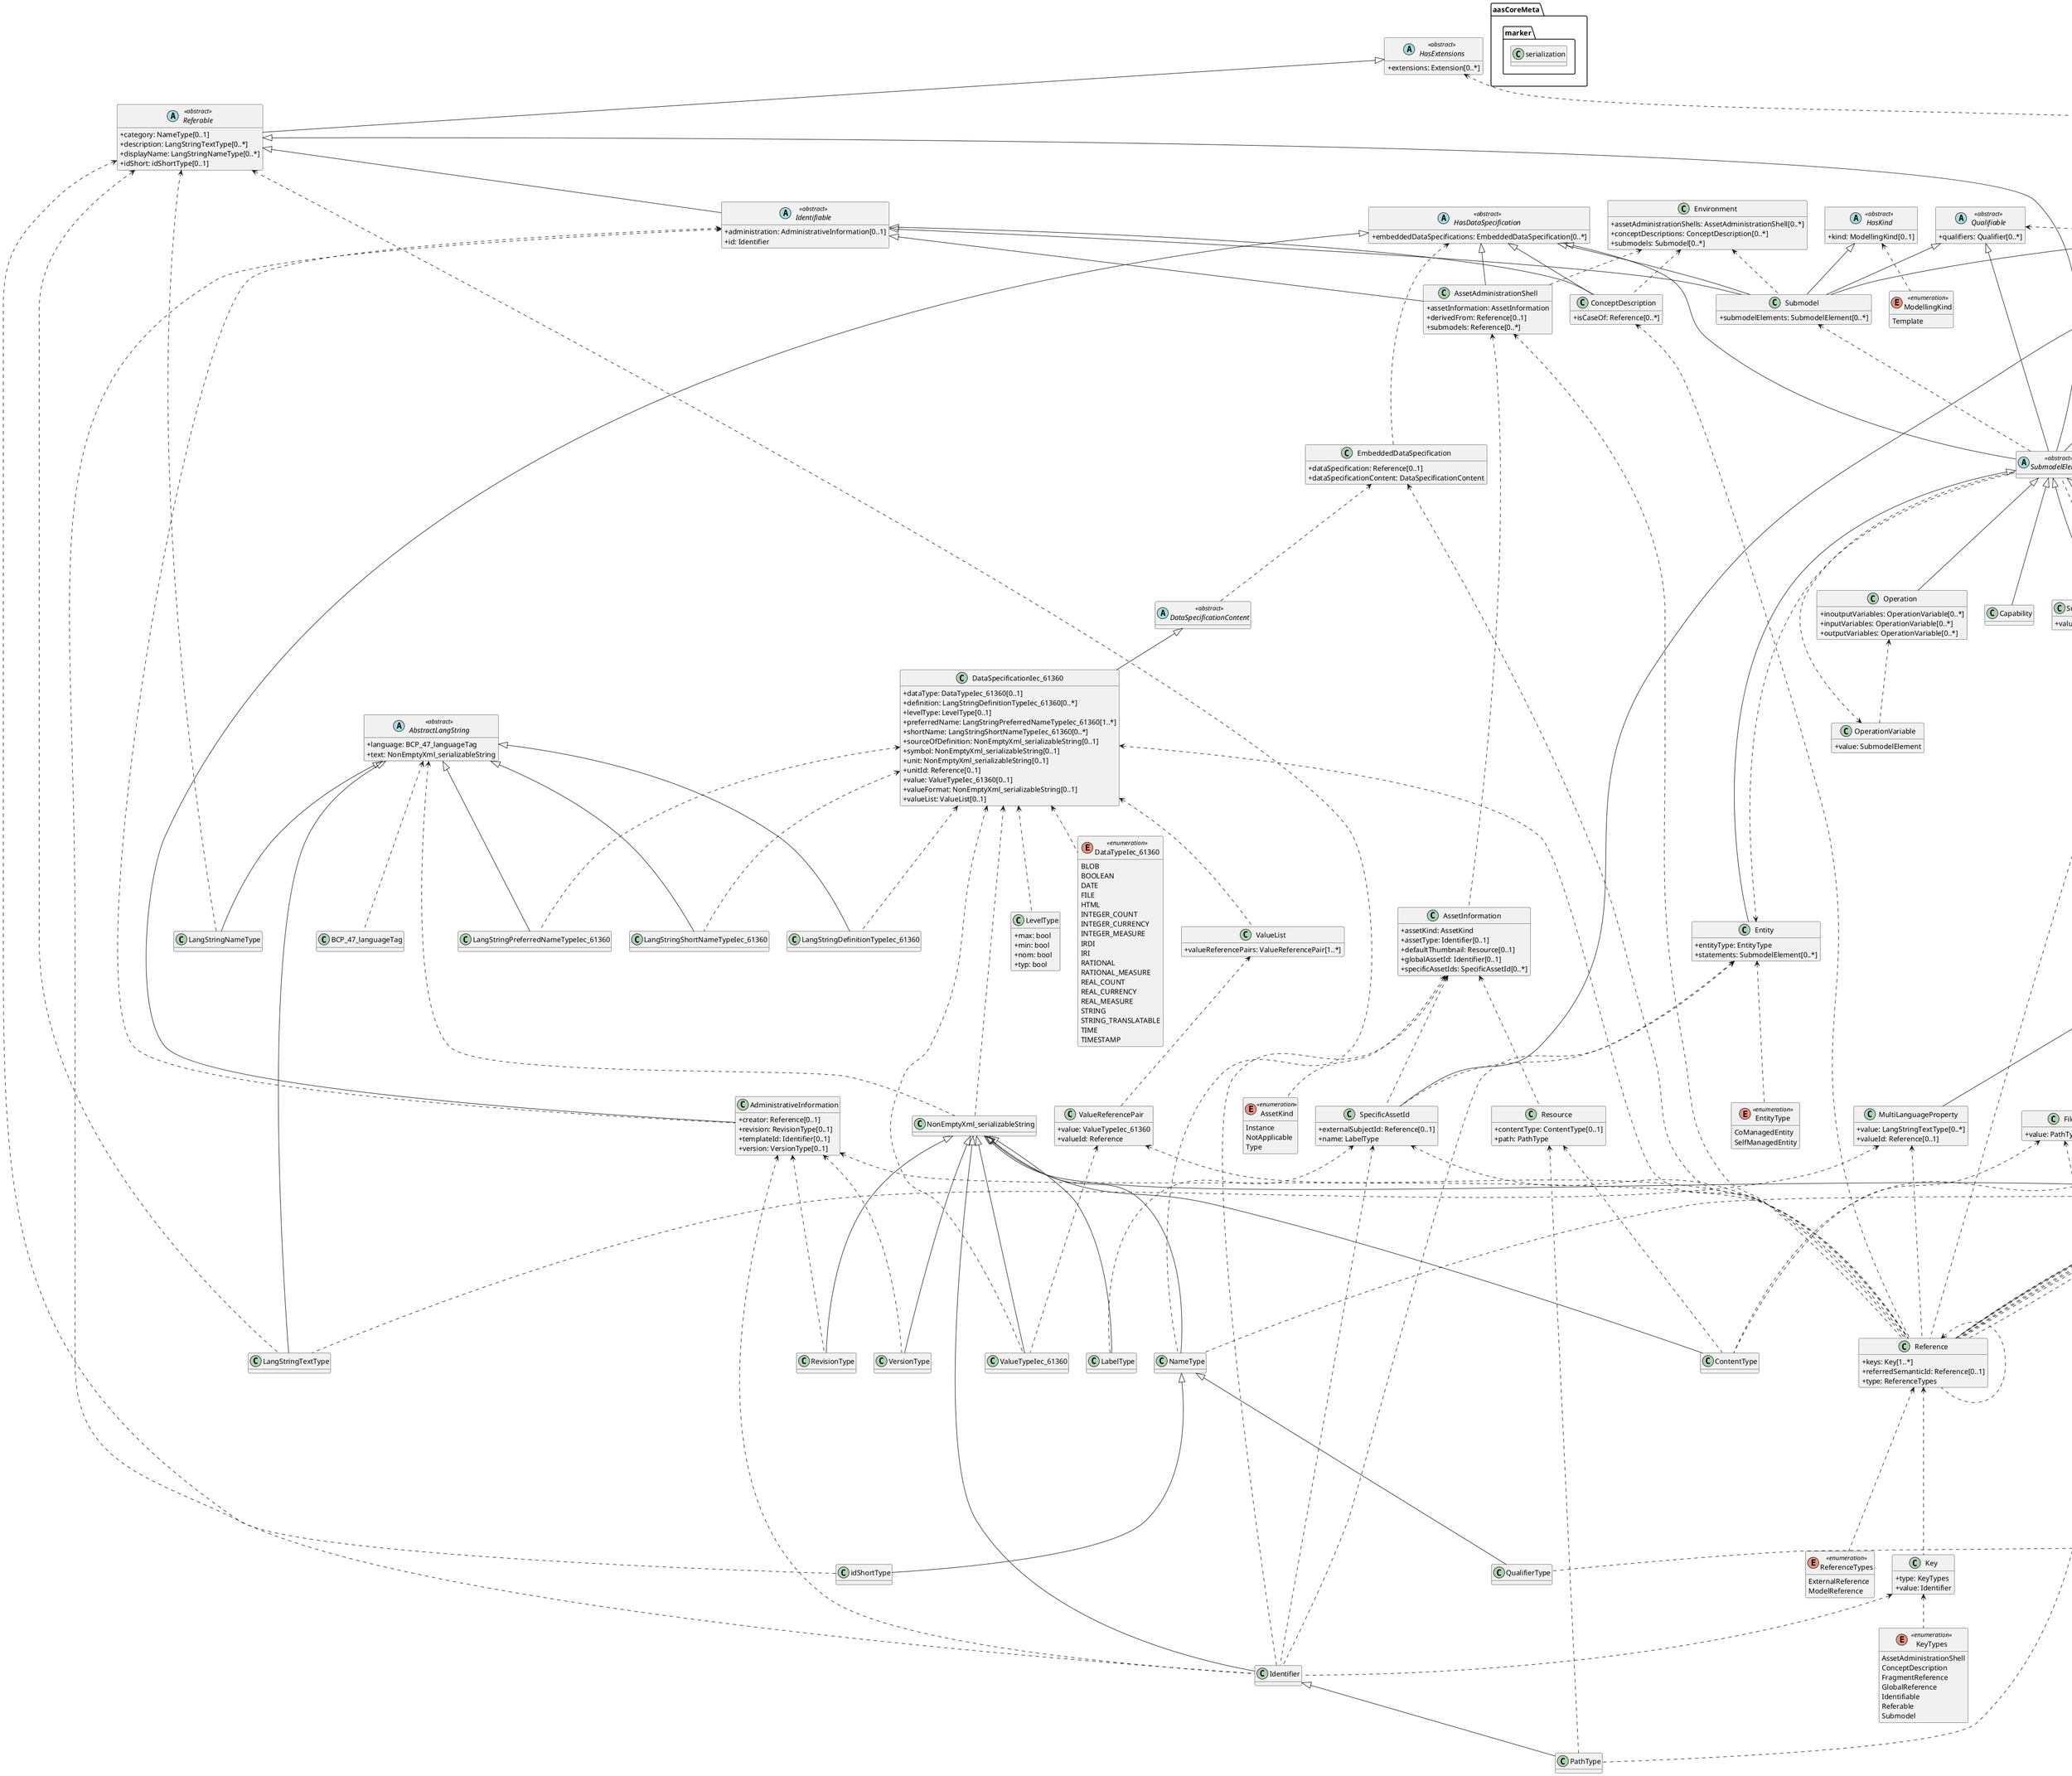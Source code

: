 @startuml
skinparam classAttributeIconSize 0
hide methods

class aasCoreMeta.marker.serialization {
}
enum aasSubmodelElements <<enumeration>> {
  AnnotatedRelationshipElement
  BasicEventElement
  Blob
  Capability
  DataElement
  Entity
  EventElement
  File
  MultiLanguageProperty
  Operation
  Property
  Range
  ReferenceElement
  RelationshipElement
  SubmodelElement
  SubmodelElementCollection
  SubmodelElementList
}
abstract class AbstractLangString <<abstract>> {
  +language: BCP_47_languageTag 
  +text: NonEmptyXml_serializableString 
}
class AdministrativeInformation {
  +creator: Reference[0..1] 
  +revision: RevisionType[0..1] 
  +templateId: Identifier[0..1] 
  +version: VersionType[0..1] 
}
class AnnotatedRelationshipElement {
  +annotations: DataElement[0..*] 
}
class AssetAdministrationShell {
  +assetInformation: AssetInformation 
  +derivedFrom: Reference[0..1] 
  +submodels: Reference[0..*] 
}
class AssetInformation {
  +assetKind: AssetKind 
  +assetType: Identifier[0..1] 
  +defaultThumbnail: Resource[0..1] 
  +globalAssetId: Identifier[0..1] 
  +specificAssetIds: SpecificAssetId[0..*] 
}
enum AssetKind <<enumeration>> {
  Instance
  NotApplicable
  Type
}
class BCP_47_languageTag {
}
class BasicEventElement {
  +direction: Direction 
  +lastUpdate: DateTimeUtc[0..1] 
  +maxInterval: Duration[0..1] 
  +messageBroker: Reference[0..1] 
  +messageTopic: MessageTopicType[0..1] 
  +minInterval: Duration[0..1] 
  +observed: Reference 
  +state: StateOfEvent 
}
class Blob {
  +contentType: ContentType 
  +value: BlobType[0..1] 
}
class BlobType {
}
class Capability {
}
class ConceptDescription {
  +isCaseOf: Reference[0..*] 
}
class ContentType {
}
abstract class DataElement <<abstract>> {
}
class DataSpecificationIec_61360 {
  +dataType: DataTypeIec_61360[0..1] 
  +definition: LangStringDefinitionTypeIec_61360[0..*] 
  +levelType: LevelType[0..1] 
  +preferredName: LangStringPreferredNameTypeIec_61360[1..*] 
  +shortName: LangStringShortNameTypeIec_61360[0..*] 
  +sourceOfDefinition: NonEmptyXml_serializableString[0..1] 
  +symbol: NonEmptyXml_serializableString[0..1] 
  +unit: NonEmptyXml_serializableString[0..1] 
  +unitId: Reference[0..1] 
  +value: ValueTypeIec_61360[0..1] 
  +valueFormat: NonEmptyXml_serializableString[0..1] 
  +valueList: ValueList[0..1] 
}
abstract class DataSpecificationContent <<abstract>> {
}
enum DataTypeIec_61360 <<enumeration>> {
  BLOB
  BOOLEAN
  DATE
  FILE
  HTML
  INTEGER_COUNT
  INTEGER_CURRENCY
  INTEGER_MEASURE
  IRDI
  IRI
  RATIONAL
  RATIONAL_MEASURE
  REAL_COUNT
  REAL_CURRENCY
  REAL_MEASURE
  STRING
  STRING_TRANSLATABLE
  TIME
  TIMESTAMP
}
enum DataTypeDefXsd <<enumeration>> {
  xs:anyURI
  xs:base64Binary
  xs:boolean
  xs:byte
  xs:date
  xs:dateTime
  xs:decimal
  xs:double
  xs:duration
  xs:float
  xs:gDay
  xs:gMonth
  xs:gMonthDay
  xs:gYear
  xs:gYearMonth
  xs:hexBinary
  xs:int
  xs:integer
  xs:long
  xs:negativeInteger
  xs:nonNegativeInteger
  xs:nonPositiveInteger
  xs:positiveInteger
  xs:short
  xs:string
  xs:time
  xs:unsignedByte
  xs:unsignedInt
  xs:unsignedLong
  xs:unsignedShort
}
class DateTimeUtc {
}
enum Direction <<enumeration>> {
  input
  output
}
class Duration {
}
class EmbeddedDataSpecification {
  +dataSpecification: Reference[0..1] 
  +dataSpecificationContent: DataSpecificationContent 
}
class Entity {
  +entityType: EntityType 
  +statements: SubmodelElement[0..*] 
}
enum EntityType <<enumeration>> {
  CoManagedEntity
  SelfManagedEntity
}
class Environment {
  +assetAdministrationShells: AssetAdministrationShell[0..*] 
  +conceptDescriptions: ConceptDescription[0..*] 
  +submodels: Submodel[0..*] 
}
abstract class EventElement <<abstract>> {
}
class EventPayload {
  +observableReference: Reference 
  +observableSemanticId: Reference[0..1] 
  +payload: BlobType[0..1] 
  +source: Reference 
  +sourceSemanticId: Reference[0..1] 
  +subjectId: Reference[0..1] 
  +timeStamp: DateTimeUtc 
  +topic: MessageTopicType[0..1] 
}
class Extension {
  +name: NameType 
  +refersTo: Reference[0..*] 
  +value: ValueDataType[0..1] 
  +valueType: DataTypeDefXsd[0..1] 
}
class File {
  +value: PathType[0..1] 
}
abstract class HasDataSpecification <<abstract>> {
  +embeddedDataSpecifications: EmbeddedDataSpecification[0..*] 
}
abstract class HasExtensions <<abstract>> {
  +extensions: Extension[0..*] 
}
abstract class HasKind <<abstract>> {
  +kind: ModellingKind[0..1] 
}
abstract class HasSemantics <<abstract>> {
  +semanticId: Reference[0..1] 
  +supplementalSemanticIds: Reference[0..*] 
}
class idShortType {
}
abstract class Identifiable <<abstract>> {
  +administration: AdministrativeInformation[0..1] 
  +id: Identifier 
}
class Identifier {
}
class Key {
  +type: KeyTypes 
  +value: Identifier 
}
enum KeyTypes <<enumeration>> {
  AssetAdministrationShell
  ConceptDescription
  FragmentReference
  GlobalReference
  Identifiable
  Referable
  Submodel
}
class LabelType {
}
class LangStringDefinitionTypeIec_61360 {
}
class LangStringNameType {
}
class LangStringPreferredNameTypeIec_61360 {
}
class LangStringShortNameTypeIec_61360 {
}
class LangStringTextType {
}
class LevelType {
  +max: bool 
  +min: bool 
  +nom: bool 
  +typ: bool 
}
class MessageTopicType {
}
enum ModellingKind <<enumeration>> {
  Template
}
class MultiLanguageProperty {
  +value: LangStringTextType[0..*] 
  +valueId: Reference[0..1] 
}
class NameType {
}
class NonEmptyXml_serializableString {
}
class Operation {
  +inoutputVariables: OperationVariable[0..*] 
  +inputVariables: OperationVariable[0..*] 
  +outputVariables: OperationVariable[0..*] 
}
class OperationVariable {
  +value: SubmodelElement 
}
class PathType {
}
class Property {
  +valueType: DataTypeDefXsd 
}
abstract class Qualifiable <<abstract>> {
  +qualifiers: Qualifier[0..*] 
}
class Qualifier {
  +kind: QualifierKind[0..1] 
  +type: QualifierType 
}
enum QualifierKind <<enumeration>> {
  ConceptQualifier
  TemplateQualifier
  ValueQualifier
}
class QualifierType {
}
class Range {
  +max: ValueDataType[0..1] 
  +min: ValueDataType[0..1] 
}
abstract class Referable <<abstract>> {
  +category: NameType[0..1] 
  +description: LangStringTextType[0..*] 
  +displayName: LangStringNameType[0..*] 
  +idShort: idShortType[0..1] 
}
class Reference {
  +keys: Key[1..*] 
  +referredSemanticId: Reference[0..1] 
  +type: ReferenceTypes 
}
class ReferenceElement {
  +value: Reference[0..1] 
}
enum ReferenceTypes <<enumeration>> {
  ExternalReference
  ModelReference
}
class RelationshipElement {
  +first: Reference 
  +second: Reference 
}
class Resource {
  +contentType: ContentType[0..1] 
  +path: PathType 
}
class RevisionType {
}
class SpecificAssetId {
  +externalSubjectId: Reference[0..1] 
  +name: LabelType 
}
enum StateOfEvent <<enumeration>> {
  off
  on
}
class Submodel {
  +submodelElements: SubmodelElement[0..*] 
}
abstract class SubmodelElement <<abstract>> {
}
class SubmodelElementCollection {
  +value: SubmodelElement[0..*] 
}
class SubmodelElementList {
  +orderRelevant: bool[0..1] 
  +semanticId_listElement: Reference[0..1] 
  +typeValueListElement: aasSubmodelElements 
  +valueTypeListElement: DataTypeDefXsd[0..1] 
}
class ValueDataType {
}
class ValueList {
  +valueReferencePairs: ValueReferencePair[1..*] 
}
class ValueReferencePair {
  +value: ValueTypeIec_61360 
  +valueId: Reference 
}
class ValueTypeIec_61360 {
}
class VersionType {
}
AbstractLangString <.. BCP_47_languageTag
AbstractLangString <.. NonEmptyXml_serializableString
AdministrativeInformation <.. VersionType
AdministrativeInformation <.. RevisionType
AdministrativeInformation <.. Reference
AdministrativeInformation <.. Identifier
HasDataSpecification <|-- AdministrativeInformation
AnnotatedRelationshipElement <.. DataElement
RelationshipElement <|-- AnnotatedRelationshipElement
AssetAdministrationShell <.. Reference
AssetAdministrationShell <.. AssetInformation
Identifiable <|-- AssetAdministrationShell
HasDataSpecification <|-- AssetAdministrationShell
AssetInformation <.. AssetKind
AssetInformation <.. Identifier
AssetInformation <.. SpecificAssetId
AssetInformation <.. Resource
BasicEventElement <.. Reference
BasicEventElement <.. Direction
BasicEventElement <.. StateOfEvent
BasicEventElement <.. MessageTopicType
BasicEventElement <.. DateTimeUtc
BasicEventElement <.. Duration
EventElement <|-- BasicEventElement
Blob <.. BlobType
Blob <.. ContentType
DataElement <|-- Blob
SubmodelElement <|-- Capability
ConceptDescription <.. Reference
Identifiable <|-- ConceptDescription
HasDataSpecification <|-- ConceptDescription
NonEmptyXml_serializableString <|-- ContentType
SubmodelElement <|-- DataElement
DataSpecificationIec_61360 <.. LangStringPreferredNameTypeIec_61360
DataSpecificationIec_61360 <.. LangStringShortNameTypeIec_61360
DataSpecificationIec_61360 <.. NonEmptyXml_serializableString
DataSpecificationIec_61360 <.. Reference
DataSpecificationIec_61360 <.. DataTypeIec_61360
DataSpecificationIec_61360 <.. LangStringDefinitionTypeIec_61360
DataSpecificationIec_61360 <.. ValueList
DataSpecificationIec_61360 <.. ValueTypeIec_61360
DataSpecificationIec_61360 <.. LevelType
DataSpecificationContent <|-- DataSpecificationIec_61360
EmbeddedDataSpecification <.. DataSpecificationContent
EmbeddedDataSpecification <.. Reference
Entity <.. SubmodelElement
Entity <.. EntityType
Entity <.. Identifier
Entity <.. SpecificAssetId
SubmodelElement <|-- Entity
Environment <.. AssetAdministrationShell
Environment <.. Submodel
Environment <.. ConceptDescription
SubmodelElement <|-- EventElement
EventPayload <.. Reference
EventPayload <.. MessageTopicType
EventPayload <.. DateTimeUtc
EventPayload <.. BlobType
Extension <.. NameType
Extension <.. DataTypeDefXsd
Extension <.. ValueDataType
Extension <.. Reference
HasSemantics <|-- Extension
File <.. PathType
File <.. ContentType
DataElement <|-- File
HasDataSpecification <.. EmbeddedDataSpecification
HasExtensions <.. Extension
HasKind <.. ModellingKind
HasSemantics <.. Reference
NameType <|-- idShortType
Identifiable <.. AdministrativeInformation
Identifiable <.. Identifier
Referable <|-- Identifiable
NonEmptyXml_serializableString <|-- Identifier
Key <.. KeyTypes
Key <.. Identifier
NonEmptyXml_serializableString <|-- LabelType
AbstractLangString <|-- LangStringDefinitionTypeIec_61360
AbstractLangString <|-- LangStringNameType
AbstractLangString <|-- LangStringPreferredNameTypeIec_61360
AbstractLangString <|-- LangStringShortNameTypeIec_61360
AbstractLangString <|-- LangStringTextType
NonEmptyXml_serializableString <|-- MessageTopicType
MultiLanguageProperty <.. LangStringTextType
MultiLanguageProperty <.. Reference
DataElement <|-- MultiLanguageProperty
NonEmptyXml_serializableString <|-- NameType
Operation <.. OperationVariable
SubmodelElement <|-- Operation
OperationVariable <.. SubmodelElement
Identifier <|-- PathType
Property <.. DataTypeDefXsd
Property <.. ValueDataType
Property <.. Reference
DataElement <|-- Property
Qualifiable <.. Qualifier
Qualifier <.. QualifierKind
Qualifier <.. QualifierType
Qualifier <.. DataTypeDefXsd
Qualifier <.. ValueDataType
Qualifier <.. Reference
HasSemantics <|-- Qualifier
NameType <|-- QualifierType
Range <.. DataTypeDefXsd
Range <.. ValueDataType
DataElement <|-- Range
Referable <.. NameType
Referable <.. idShortType
Referable <.. LangStringNameType
Referable <.. LangStringTextType
HasExtensions <|-- Referable
Reference <.. ReferenceTypes
Reference <.. Reference
Reference <.. Key
ReferenceElement <.. Reference
DataElement <|-- ReferenceElement
RelationshipElement <.. Reference
SubmodelElement <|-- RelationshipElement
Resource <.. PathType
Resource <.. ContentType
NonEmptyXml_serializableString <|-- RevisionType
SpecificAssetId <.. LabelType
SpecificAssetId <.. Identifier
SpecificAssetId <.. Reference
HasSemantics <|-- SpecificAssetId
Submodel <.. SubmodelElement
Identifiable <|-- Submodel
HasKind <|-- Submodel
HasSemantics <|-- Submodel
Qualifiable <|-- Submodel
HasDataSpecification <|-- Submodel
Referable <|-- SubmodelElement
HasSemantics <|-- SubmodelElement
Qualifiable <|-- SubmodelElement
HasDataSpecification <|-- SubmodelElement
SubmodelElementCollection <.. SubmodelElement
SubmodelElement <|-- SubmodelElementCollection
SubmodelElementList <.. Reference
SubmodelElementList <.. aasSubmodelElements
SubmodelElementList <.. DataTypeDefXsd
SubmodelElementList <.. SubmodelElement
SubmodelElement <|-- SubmodelElementList
ValueList <.. ValueReferencePair
ValueReferencePair <.. ValueTypeIec_61360
ValueReferencePair <.. Reference
NonEmptyXml_serializableString <|-- ValueTypeIec_61360
NonEmptyXml_serializableString <|-- VersionType
@enduml